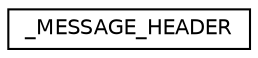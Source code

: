 digraph "Graphical Class Hierarchy"
{
  edge [fontname="Helvetica",fontsize="10",labelfontname="Helvetica",labelfontsize="10"];
  node [fontname="Helvetica",fontsize="10",shape=record];
  rankdir="LR";
  Node0 [label="_MESSAGE_HEADER",height=0.2,width=0.4,color="black", fillcolor="white", style="filled",URL="$struct___m_e_s_s_a_g_e___h_e_a_d_e_r.html"];
}
